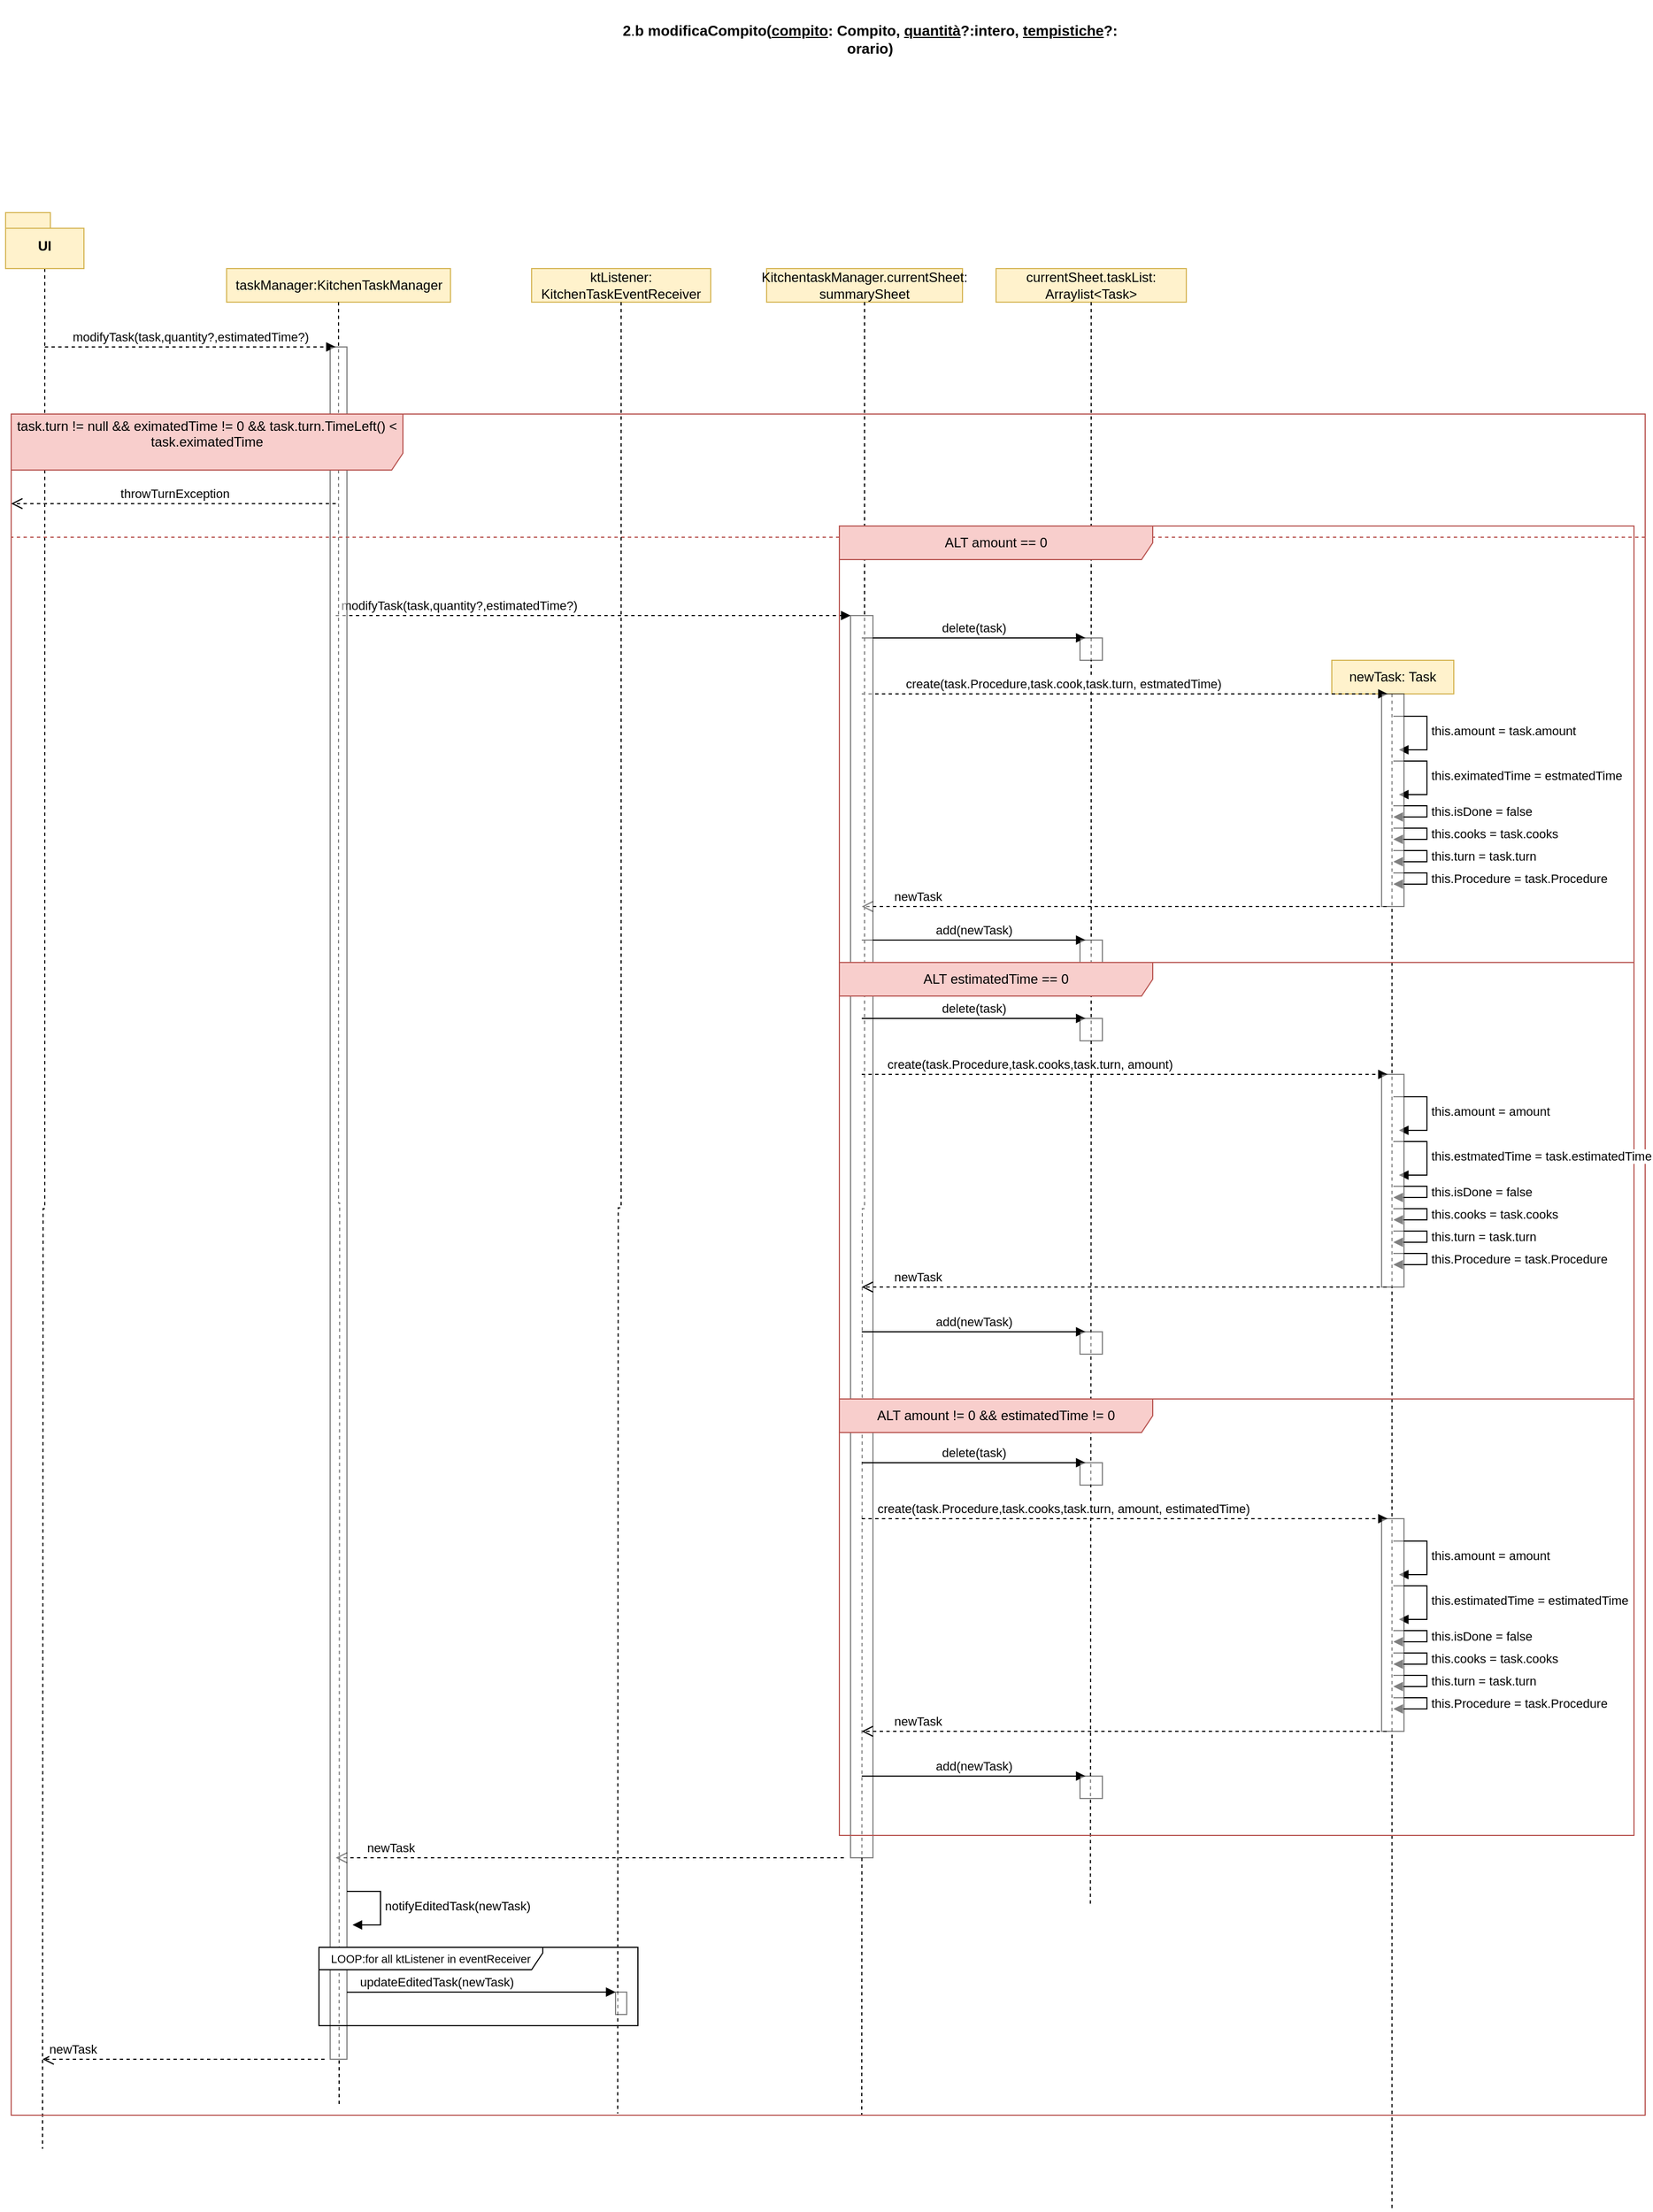 <mxfile version="21.2.8" type="device">
  <diagram name="Pagina-1" id="NmIh_6b_irG-wTIaZvqZ">
    <mxGraphModel dx="-825" dy="-293" grid="1" gridSize="10" guides="1" tooltips="1" connect="1" arrows="1" fold="1" page="1" pageScale="1" pageWidth="827" pageHeight="1169" math="0" shadow="0">
      <root>
        <mxCell id="0" />
        <mxCell id="1" parent="0" />
        <mxCell id="5aULAdpRLWZLNlmGa2F7-1" value="&lt;p style=&quot;margin-left: 18pt; font-size: 13px;&quot; class=&quot;MsoNormal&quot;&gt;&lt;b&gt;2&lt;/b&gt;.&lt;b&gt;&lt;span style=&quot;line-height: 107%;&quot;&gt;b modificaCompito(&lt;u&gt;compito&lt;/u&gt;: Compito, &lt;u&gt;quantità&lt;/u&gt;?:intero, &lt;u&gt;tempistiche&lt;/u&gt;?:&lt;br/&gt;orario)&lt;/span&gt;&lt;/b&gt;&lt;/p&gt;" style="text;html=1;align=center;verticalAlign=middle;resizable=0;points=[];autosize=1;strokeColor=none;fillColor=none;" parent="1" vertex="1">
          <mxGeometry x="2550" y="1810" width="490" height="70" as="geometry" />
        </mxCell>
        <mxCell id="5aULAdpRLWZLNlmGa2F7-2" style="edgeStyle=orthogonalEdgeStyle;rounded=0;orthogonalLoop=1;jettySize=auto;html=1;exitX=0.5;exitY=1;exitDx=0;exitDy=0;endArrow=none;endFill=0;dashed=1;exitPerimeter=0;" parent="1" source="5aULAdpRLWZLNlmGa2F7-3" edge="1">
          <mxGeometry relative="1" as="geometry">
            <mxPoint x="2068" y="3730" as="targetPoint" />
            <mxPoint x="2068" y="2250" as="sourcePoint" />
          </mxGeometry>
        </mxCell>
        <mxCell id="5aULAdpRLWZLNlmGa2F7-3" value="UI" style="shape=folder;fontStyle=1;spacingTop=10;tabWidth=40;tabHeight=14;tabPosition=left;html=1;whiteSpace=wrap;fillColor=#fff2cc;strokeColor=#d6b656;" parent="1" vertex="1">
          <mxGeometry x="2035" y="2000" width="70" height="50" as="geometry" />
        </mxCell>
        <mxCell id="5aULAdpRLWZLNlmGa2F7-4" value="taskManager:KitchenTaskManager" style="html=1;whiteSpace=wrap;fillColor=#fff2cc;strokeColor=#d6b656;" parent="1" vertex="1">
          <mxGeometry x="2232.5" y="2050" width="200" height="30" as="geometry" />
        </mxCell>
        <mxCell id="5aULAdpRLWZLNlmGa2F7-5" style="edgeStyle=orthogonalEdgeStyle;rounded=0;orthogonalLoop=1;jettySize=auto;html=1;exitX=0.5;exitY=1;exitDx=0;exitDy=0;endArrow=none;endFill=0;dashed=1;" parent="1" edge="1" source="5aULAdpRLWZLNlmGa2F7-4">
          <mxGeometry relative="1" as="geometry">
            <mxPoint x="2333" y="3690" as="targetPoint" />
            <mxPoint x="2332.5" y="2160" as="sourcePoint" />
          </mxGeometry>
        </mxCell>
        <mxCell id="5aULAdpRLWZLNlmGa2F7-6" value="ktListener: KitchenTaskEventReceiver" style="html=1;whiteSpace=wrap;fillColor=#fff2cc;strokeColor=#d6b656;" parent="1" vertex="1">
          <mxGeometry x="2505" y="2050" width="160" height="30" as="geometry" />
        </mxCell>
        <mxCell id="5aULAdpRLWZLNlmGa2F7-8" value="newTask: Task" style="html=1;whiteSpace=wrap;fillColor=#fff2cc;strokeColor=#d6b656;" parent="1" vertex="1">
          <mxGeometry x="3220" y="2400" width="109" height="30" as="geometry" />
        </mxCell>
        <mxCell id="5aULAdpRLWZLNlmGa2F7-9" style="edgeStyle=orthogonalEdgeStyle;rounded=0;orthogonalLoop=1;jettySize=auto;html=1;exitX=0.5;exitY=1;exitDx=0;exitDy=0;endArrow=none;endFill=0;dashed=1;entryX=0.02;entryY=1.003;entryDx=0;entryDy=0;entryPerimeter=0;exitPerimeter=0;" parent="1" edge="1">
          <mxGeometry relative="1" as="geometry">
            <mxPoint x="3273.79" y="3784" as="targetPoint" />
            <mxPoint x="3273.79" y="2430" as="sourcePoint" />
          </mxGeometry>
        </mxCell>
        <mxCell id="5aULAdpRLWZLNlmGa2F7-10" value="currentSheet.taskList: Arraylist&amp;lt;Task&amp;gt;" style="html=1;whiteSpace=wrap;fillColor=#fff2cc;strokeColor=#d6b656;" parent="1" vertex="1">
          <mxGeometry x="2920" y="2050" width="170" height="30" as="geometry" />
        </mxCell>
        <mxCell id="5aULAdpRLWZLNlmGa2F7-11" style="edgeStyle=orthogonalEdgeStyle;rounded=0;orthogonalLoop=1;jettySize=auto;html=1;exitX=0.5;exitY=1;exitDx=0;exitDy=0;endArrow=none;endFill=0;dashed=1;entryX=0.02;entryY=1.003;entryDx=0;entryDy=0;entryPerimeter=0;" parent="1" edge="1" source="5aULAdpRLWZLNlmGa2F7-10">
          <mxGeometry relative="1" as="geometry">
            <mxPoint x="3004.29" y="3514" as="targetPoint" />
            <mxPoint x="3004.29" y="2160" as="sourcePoint" />
          </mxGeometry>
        </mxCell>
        <mxCell id="5aULAdpRLWZLNlmGa2F7-12" value="KitchentaskManager.currentSheet: summarySheet" style="html=1;whiteSpace=wrap;fillColor=#fff2cc;strokeColor=#d6b656;" parent="1" vertex="1">
          <mxGeometry x="2715" y="2050" width="175" height="30" as="geometry" />
        </mxCell>
        <mxCell id="5aULAdpRLWZLNlmGa2F7-13" style="edgeStyle=orthogonalEdgeStyle;rounded=0;orthogonalLoop=1;jettySize=auto;html=1;exitX=0.5;exitY=1;exitDx=0;exitDy=0;endArrow=none;endFill=0;dashed=1;" parent="1" edge="1" source="5aULAdpRLWZLNlmGa2F7-12">
          <mxGeometry relative="1" as="geometry">
            <mxPoint x="2800" y="3700" as="targetPoint" />
            <mxPoint x="2800" y="2158.5" as="sourcePoint" />
          </mxGeometry>
        </mxCell>
        <mxCell id="5aULAdpRLWZLNlmGa2F7-14" value="modifyTask(task,quantity?,estimatedTime?)" style="html=1;verticalAlign=bottom;endArrow=block;edgeStyle=elbowEdgeStyle;elbow=vertical;curved=0;rounded=0;dashed=1;" parent="1" edge="1">
          <mxGeometry width="80" relative="1" as="geometry">
            <mxPoint x="2070" y="2120" as="sourcePoint" />
            <mxPoint x="2330" y="2120" as="targetPoint" />
          </mxGeometry>
        </mxCell>
        <mxCell id="5aULAdpRLWZLNlmGa2F7-15" value="modifyTask(task,quantity?,estimatedTime?)" style="html=1;verticalAlign=bottom;endArrow=block;edgeStyle=elbowEdgeStyle;elbow=vertical;curved=0;rounded=0;dashed=1;" parent="1" edge="1">
          <mxGeometry x="-0.521" width="80" relative="1" as="geometry">
            <mxPoint x="2330" y="2360" as="sourcePoint" />
            <mxPoint x="2790" y="2360" as="targetPoint" />
            <mxPoint as="offset" />
          </mxGeometry>
        </mxCell>
        <mxCell id="5aULAdpRLWZLNlmGa2F7-16" value="delete(task)" style="html=1;verticalAlign=bottom;endArrow=block;edgeStyle=elbowEdgeStyle;elbow=vertical;curved=0;rounded=0;" parent="1" edge="1">
          <mxGeometry width="80" relative="1" as="geometry">
            <mxPoint x="2800" y="2380" as="sourcePoint" />
            <mxPoint x="3000" y="2380" as="targetPoint" />
          </mxGeometry>
        </mxCell>
        <mxCell id="5aULAdpRLWZLNlmGa2F7-17" value="create(task.Procedure,task.cook,task.turn, estmatedTime)" style="html=1;verticalAlign=bottom;endArrow=block;edgeStyle=elbowEdgeStyle;elbow=vertical;curved=0;rounded=0;dashed=1;" parent="1" edge="1">
          <mxGeometry x="-0.234" width="80" relative="1" as="geometry">
            <mxPoint x="2800" y="2430" as="sourcePoint" />
            <mxPoint x="3270" y="2430" as="targetPoint" />
            <mxPoint as="offset" />
          </mxGeometry>
        </mxCell>
        <mxCell id="5aULAdpRLWZLNlmGa2F7-18" value="this.amount = task.amount" style="html=1;align=left;spacingLeft=2;endArrow=block;rounded=0;edgeStyle=orthogonalEdgeStyle;curved=0;rounded=0;" parent="1" edge="1">
          <mxGeometry x="0.015" relative="1" as="geometry">
            <mxPoint x="3275" y="2450" as="sourcePoint" />
            <Array as="points">
              <mxPoint x="3305" y="2480" />
            </Array>
            <mxPoint x="3280" y="2480.0" as="targetPoint" />
            <mxPoint as="offset" />
          </mxGeometry>
        </mxCell>
        <mxCell id="5aULAdpRLWZLNlmGa2F7-19" value="this.eximatedTime = estmatedTime" style="html=1;align=left;spacingLeft=2;endArrow=block;rounded=0;edgeStyle=orthogonalEdgeStyle;curved=0;rounded=0;" parent="1" edge="1">
          <mxGeometry x="0.003" relative="1" as="geometry">
            <mxPoint x="3275" y="2490" as="sourcePoint" />
            <Array as="points">
              <mxPoint x="3305" y="2520" />
            </Array>
            <mxPoint x="3280" y="2520.0" as="targetPoint" />
            <mxPoint as="offset" />
          </mxGeometry>
        </mxCell>
        <mxCell id="5aULAdpRLWZLNlmGa2F7-20" value="this.isDone = false" style="html=1;align=left;spacingLeft=2;endArrow=block;rounded=0;edgeStyle=orthogonalEdgeStyle;curved=0;rounded=0;" parent="1" edge="1">
          <mxGeometry relative="1" as="geometry">
            <mxPoint x="3275" y="2530" as="sourcePoint" />
            <Array as="points">
              <mxPoint x="3305" y="2530" />
              <mxPoint x="3305" y="2540" />
              <mxPoint x="3280" y="2540" />
            </Array>
            <mxPoint x="3275" y="2540" as="targetPoint" />
          </mxGeometry>
        </mxCell>
        <mxCell id="5aULAdpRLWZLNlmGa2F7-21" value="this.cooks = task.cooks" style="html=1;align=left;spacingLeft=2;endArrow=block;rounded=0;edgeStyle=orthogonalEdgeStyle;curved=0;rounded=0;" parent="1" edge="1">
          <mxGeometry relative="1" as="geometry">
            <mxPoint x="3275" y="2550" as="sourcePoint" />
            <Array as="points">
              <mxPoint x="3305" y="2550" />
              <mxPoint x="3305" y="2560" />
              <mxPoint x="3280" y="2560" />
            </Array>
            <mxPoint x="3275" y="2560" as="targetPoint" />
          </mxGeometry>
        </mxCell>
        <mxCell id="5aULAdpRLWZLNlmGa2F7-22" value="this.turn = task.turn" style="html=1;align=left;spacingLeft=2;endArrow=block;rounded=0;edgeStyle=orthogonalEdgeStyle;curved=0;rounded=0;" parent="1" edge="1">
          <mxGeometry relative="1" as="geometry">
            <mxPoint x="3275" y="2570" as="sourcePoint" />
            <Array as="points">
              <mxPoint x="3305" y="2570" />
              <mxPoint x="3305" y="2580" />
              <mxPoint x="3280" y="2580" />
            </Array>
            <mxPoint x="3275" y="2580" as="targetPoint" />
          </mxGeometry>
        </mxCell>
        <mxCell id="5aULAdpRLWZLNlmGa2F7-23" value="this.Procedure = task.Procedure" style="html=1;align=left;spacingLeft=2;endArrow=block;rounded=0;edgeStyle=orthogonalEdgeStyle;curved=0;rounded=0;" parent="1" edge="1">
          <mxGeometry relative="1" as="geometry">
            <mxPoint x="3275" y="2590" as="sourcePoint" />
            <Array as="points">
              <mxPoint x="3305" y="2590" />
              <mxPoint x="3305" y="2600" />
              <mxPoint x="3280" y="2600" />
            </Array>
            <mxPoint x="3275" y="2600" as="targetPoint" />
          </mxGeometry>
        </mxCell>
        <mxCell id="5aULAdpRLWZLNlmGa2F7-24" value="newTask" style="html=1;verticalAlign=bottom;endArrow=open;dashed=1;endSize=8;edgeStyle=elbowEdgeStyle;elbow=vertical;curved=0;rounded=0;" parent="1" edge="1">
          <mxGeometry x="0.786" relative="1" as="geometry">
            <mxPoint x="3269" y="2620" as="sourcePoint" />
            <mxPoint x="2800" y="2620" as="targetPoint" />
            <mxPoint as="offset" />
          </mxGeometry>
        </mxCell>
        <mxCell id="5aULAdpRLWZLNlmGa2F7-25" value="add(newTask)" style="html=1;verticalAlign=bottom;endArrow=block;edgeStyle=elbowEdgeStyle;elbow=vertical;curved=0;rounded=0;" parent="1" edge="1">
          <mxGeometry width="80" relative="1" as="geometry">
            <mxPoint x="2800" y="2650" as="sourcePoint" />
            <mxPoint x="3000" y="2650" as="targetPoint" />
          </mxGeometry>
        </mxCell>
        <mxCell id="5aULAdpRLWZLNlmGa2F7-26" value="" style="html=1;points=[];perimeter=orthogonalPerimeter;outlineConnect=0;targetShapes=umlLifeline;portConstraint=eastwest;newEdgeStyle={&quot;edgeStyle&quot;:&quot;elbowEdgeStyle&quot;,&quot;elbow&quot;:&quot;vertical&quot;,&quot;curved&quot;:0,&quot;rounded&quot;:0};shadow=0;imageAspect=1;fillOpacity=50;strokeOpacity=50;" parent="1" vertex="1">
          <mxGeometry x="2790" y="2360" width="20" height="1110" as="geometry" />
        </mxCell>
        <mxCell id="5aULAdpRLWZLNlmGa2F7-27" value="" style="html=1;points=[];perimeter=orthogonalPerimeter;outlineConnect=0;targetShapes=umlLifeline;portConstraint=eastwest;newEdgeStyle={&quot;edgeStyle&quot;:&quot;elbowEdgeStyle&quot;,&quot;elbow&quot;:&quot;vertical&quot;,&quot;curved&quot;:0,&quot;rounded&quot;:0};shadow=0;imageAspect=1;fillOpacity=50;strokeOpacity=50;" parent="1" vertex="1">
          <mxGeometry x="2995" y="2380" width="20" height="20" as="geometry" />
        </mxCell>
        <mxCell id="5aULAdpRLWZLNlmGa2F7-28" value="" style="html=1;points=[];perimeter=orthogonalPerimeter;outlineConnect=0;targetShapes=umlLifeline;portConstraint=eastwest;newEdgeStyle={&quot;edgeStyle&quot;:&quot;elbowEdgeStyle&quot;,&quot;elbow&quot;:&quot;vertical&quot;,&quot;curved&quot;:0,&quot;rounded&quot;:0};shadow=0;imageAspect=1;fillOpacity=50;strokeOpacity=50;" parent="1" vertex="1">
          <mxGeometry x="3264.5" y="2430" width="20" height="190" as="geometry" />
        </mxCell>
        <mxCell id="5aULAdpRLWZLNlmGa2F7-29" value="" style="html=1;points=[];perimeter=orthogonalPerimeter;outlineConnect=0;targetShapes=umlLifeline;portConstraint=eastwest;newEdgeStyle={&quot;edgeStyle&quot;:&quot;elbowEdgeStyle&quot;,&quot;elbow&quot;:&quot;vertical&quot;,&quot;curved&quot;:0,&quot;rounded&quot;:0};shadow=0;imageAspect=1;fillOpacity=50;strokeOpacity=50;" parent="1" vertex="1">
          <mxGeometry x="2995" y="2650" width="20" height="20" as="geometry" />
        </mxCell>
        <mxCell id="5aULAdpRLWZLNlmGa2F7-30" value="newTask" style="html=1;verticalAlign=bottom;endArrow=open;dashed=1;endSize=8;edgeStyle=elbowEdgeStyle;elbow=vertical;curved=0;rounded=0;" parent="1" edge="1">
          <mxGeometry x="0.786" relative="1" as="geometry">
            <mxPoint x="2784" y="3470" as="sourcePoint" />
            <mxPoint x="2330" y="3470" as="targetPoint" />
            <mxPoint as="offset" />
          </mxGeometry>
        </mxCell>
        <mxCell id="5aULAdpRLWZLNlmGa2F7-31" value="" style="html=1;points=[];perimeter=orthogonalPerimeter;outlineConnect=0;targetShapes=umlLifeline;portConstraint=eastwest;newEdgeStyle={&quot;edgeStyle&quot;:&quot;elbowEdgeStyle&quot;,&quot;elbow&quot;:&quot;vertical&quot;,&quot;curved&quot;:0,&quot;rounded&quot;:0};shadow=0;imageAspect=1;fillOpacity=50;strokeOpacity=50;" parent="1" vertex="1">
          <mxGeometry x="2325" y="2120" width="15" height="1530" as="geometry" />
        </mxCell>
        <mxCell id="5aULAdpRLWZLNlmGa2F7-32" value="&lt;font style=&quot;font-size: 10px;&quot;&gt;LOOP:for all ktListener in eventReceiver&lt;/font&gt;" style="shape=umlFrame;whiteSpace=wrap;html=1;pointerEvents=0;width=200;height=20;" parent="1" vertex="1">
          <mxGeometry x="2315" y="3550" width="285" height="70" as="geometry" />
        </mxCell>
        <mxCell id="5aULAdpRLWZLNlmGa2F7-33" value="notifyEditedTask(newTask)" style="html=1;align=left;spacingLeft=2;endArrow=block;rounded=0;edgeStyle=orthogonalEdgeStyle;curved=0;rounded=0;" parent="1" edge="1">
          <mxGeometry relative="1" as="geometry">
            <mxPoint x="2340" y="3500" as="sourcePoint" />
            <Array as="points">
              <mxPoint x="2370" y="3530" />
            </Array>
            <mxPoint x="2345" y="3530.0" as="targetPoint" />
          </mxGeometry>
        </mxCell>
        <mxCell id="5aULAdpRLWZLNlmGa2F7-34" value="updateEditedTask(newTask)" style="html=1;verticalAlign=bottom;endArrow=block;edgeStyle=elbowEdgeStyle;elbow=vertical;curved=0;rounded=0;" parent="1" edge="1">
          <mxGeometry x="-0.333" width="80" relative="1" as="geometry">
            <mxPoint x="2340" y="3590.07" as="sourcePoint" />
            <mxPoint x="2580" y="3590" as="targetPoint" />
            <mxPoint as="offset" />
          </mxGeometry>
        </mxCell>
        <mxCell id="5aULAdpRLWZLNlmGa2F7-35" value="newTask" style="html=1;verticalAlign=bottom;endArrow=open;dashed=1;endSize=8;edgeStyle=elbowEdgeStyle;elbow=vertical;curved=0;rounded=0;" parent="1" edge="1">
          <mxGeometry x="0.786" relative="1" as="geometry">
            <mxPoint x="2320" y="3650" as="sourcePoint" />
            <mxPoint x="2068" y="3650" as="targetPoint" />
            <mxPoint as="offset" />
          </mxGeometry>
        </mxCell>
        <mxCell id="5aULAdpRLWZLNlmGa2F7-36" value="task.turn != null &amp;amp;&amp;amp; eximatedTime != 0 &amp;amp;&amp;amp; task.turn.TimeLeft() &amp;lt; task.eximatedTime&lt;br&gt;&amp;nbsp;" style="shape=umlFrame;whiteSpace=wrap;html=1;pointerEvents=0;width=350;height=50;fillColor=#f8cecc;strokeColor=#b85450;" parent="1" vertex="1">
          <mxGeometry x="2040" y="2180" width="1460" height="1520" as="geometry" />
        </mxCell>
        <mxCell id="5aULAdpRLWZLNlmGa2F7-37" value="" style="html=1;verticalAlign=bottom;endArrow=none;dashed=1;endSize=8;edgeStyle=elbowEdgeStyle;elbow=vertical;curved=0;rounded=0;exitX=1.001;exitY=0.072;exitDx=0;exitDy=0;exitPerimeter=0;fillColor=#f8cecc;strokeColor=#b85450;endFill=0;" parent="1" edge="1">
          <mxGeometry relative="1" as="geometry">
            <mxPoint x="3500" y="2308" as="sourcePoint" />
            <mxPoint x="2040" y="2308" as="targetPoint" />
            <Array as="points">
              <mxPoint x="2268" y="2290" />
            </Array>
          </mxGeometry>
        </mxCell>
        <mxCell id="5aULAdpRLWZLNlmGa2F7-38" value="throwTurnException" style="html=1;verticalAlign=bottom;endArrow=open;dashed=1;endSize=8;edgeStyle=elbowEdgeStyle;elbow=vertical;curved=0;rounded=0;" parent="1" edge="1">
          <mxGeometry x="-0.002" relative="1" as="geometry">
            <mxPoint x="2330" y="2260" as="sourcePoint" />
            <mxPoint x="2040" y="2260" as="targetPoint" />
            <mxPoint as="offset" />
          </mxGeometry>
        </mxCell>
        <mxCell id="PR2Z7RI3SIk-XtTBN8KS-1" value="ALT amount == 0" style="shape=umlFrame;whiteSpace=wrap;html=1;pointerEvents=0;width=280;height=30;fillColor=#f8cecc;strokeColor=#b85450;" parent="1" vertex="1">
          <mxGeometry x="2780" y="2280" width="710" height="390" as="geometry" />
        </mxCell>
        <mxCell id="PR2Z7RI3SIk-XtTBN8KS-2" value="ALT estimatedTime == 0" style="shape=umlFrame;whiteSpace=wrap;html=1;pointerEvents=0;width=280;height=30;fillColor=#f8cecc;strokeColor=#b85450;" parent="1" vertex="1">
          <mxGeometry x="2780" y="2670" width="710" height="390" as="geometry" />
        </mxCell>
        <mxCell id="PR2Z7RI3SIk-XtTBN8KS-3" value="ALT amount != 0 &amp;amp;&amp;amp; estimatedTime != 0" style="shape=umlFrame;whiteSpace=wrap;html=1;pointerEvents=0;width=280;height=30;fillColor=#f8cecc;strokeColor=#b85450;" parent="1" vertex="1">
          <mxGeometry x="2780" y="3060" width="710" height="390" as="geometry" />
        </mxCell>
        <mxCell id="PR2Z7RI3SIk-XtTBN8KS-4" value="delete(task)" style="html=1;verticalAlign=bottom;endArrow=block;edgeStyle=elbowEdgeStyle;elbow=vertical;curved=0;rounded=0;" parent="1" edge="1">
          <mxGeometry width="80" relative="1" as="geometry">
            <mxPoint x="2800" y="2720" as="sourcePoint" />
            <mxPoint x="3000" y="2720" as="targetPoint" />
          </mxGeometry>
        </mxCell>
        <mxCell id="PR2Z7RI3SIk-XtTBN8KS-5" value="create(task.Procedure,task.cooks,task.turn, amount)" style="html=1;verticalAlign=bottom;endArrow=block;edgeStyle=elbowEdgeStyle;elbow=vertical;curved=0;rounded=0;dashed=1;" parent="1" edge="1">
          <mxGeometry x="-0.361" width="80" relative="1" as="geometry">
            <mxPoint x="2800" y="2770" as="sourcePoint" />
            <mxPoint x="3270" y="2770" as="targetPoint" />
            <mxPoint as="offset" />
          </mxGeometry>
        </mxCell>
        <mxCell id="PR2Z7RI3SIk-XtTBN8KS-6" value="this.amount = amount" style="html=1;align=left;spacingLeft=2;endArrow=block;rounded=0;edgeStyle=orthogonalEdgeStyle;curved=0;rounded=0;" parent="1" edge="1">
          <mxGeometry relative="1" as="geometry">
            <mxPoint x="3275" y="2790" as="sourcePoint" />
            <Array as="points">
              <mxPoint x="3305" y="2820" />
            </Array>
            <mxPoint x="3280" y="2820.0" as="targetPoint" />
          </mxGeometry>
        </mxCell>
        <mxCell id="PR2Z7RI3SIk-XtTBN8KS-7" value="this.estmatedTime = task.estimatedTime" style="html=1;align=left;spacingLeft=2;endArrow=block;rounded=0;edgeStyle=orthogonalEdgeStyle;curved=0;rounded=0;" parent="1" edge="1">
          <mxGeometry relative="1" as="geometry">
            <mxPoint x="3275" y="2830" as="sourcePoint" />
            <Array as="points">
              <mxPoint x="3305" y="2860" />
            </Array>
            <mxPoint x="3280" y="2860.0" as="targetPoint" />
          </mxGeometry>
        </mxCell>
        <mxCell id="PR2Z7RI3SIk-XtTBN8KS-8" value="this.isDone = false" style="html=1;align=left;spacingLeft=2;endArrow=block;rounded=0;edgeStyle=orthogonalEdgeStyle;curved=0;rounded=0;" parent="1" edge="1">
          <mxGeometry relative="1" as="geometry">
            <mxPoint x="3275" y="2870" as="sourcePoint" />
            <Array as="points">
              <mxPoint x="3305" y="2870" />
              <mxPoint x="3305" y="2880" />
              <mxPoint x="3280" y="2880" />
            </Array>
            <mxPoint x="3275" y="2880" as="targetPoint" />
          </mxGeometry>
        </mxCell>
        <mxCell id="PR2Z7RI3SIk-XtTBN8KS-9" value="this.cooks = task.cooks" style="html=1;align=left;spacingLeft=2;endArrow=block;rounded=0;edgeStyle=orthogonalEdgeStyle;curved=0;rounded=0;" parent="1" edge="1">
          <mxGeometry relative="1" as="geometry">
            <mxPoint x="3275" y="2890" as="sourcePoint" />
            <Array as="points">
              <mxPoint x="3305" y="2890" />
              <mxPoint x="3305" y="2900" />
              <mxPoint x="3280" y="2900" />
            </Array>
            <mxPoint x="3275" y="2900" as="targetPoint" />
          </mxGeometry>
        </mxCell>
        <mxCell id="PR2Z7RI3SIk-XtTBN8KS-10" value="this.turn = task.turn" style="html=1;align=left;spacingLeft=2;endArrow=block;rounded=0;edgeStyle=orthogonalEdgeStyle;curved=0;rounded=0;" parent="1" edge="1">
          <mxGeometry relative="1" as="geometry">
            <mxPoint x="3275" y="2910" as="sourcePoint" />
            <Array as="points">
              <mxPoint x="3305" y="2910" />
              <mxPoint x="3305" y="2920" />
              <mxPoint x="3280" y="2920" />
            </Array>
            <mxPoint x="3275" y="2920" as="targetPoint" />
          </mxGeometry>
        </mxCell>
        <mxCell id="PR2Z7RI3SIk-XtTBN8KS-11" value="this.Procedure = task.Procedure" style="html=1;align=left;spacingLeft=2;endArrow=block;rounded=0;edgeStyle=orthogonalEdgeStyle;curved=0;rounded=0;" parent="1" edge="1">
          <mxGeometry relative="1" as="geometry">
            <mxPoint x="3275" y="2930" as="sourcePoint" />
            <Array as="points">
              <mxPoint x="3305" y="2930" />
              <mxPoint x="3305" y="2940" />
              <mxPoint x="3280" y="2940" />
            </Array>
            <mxPoint x="3275" y="2940" as="targetPoint" />
          </mxGeometry>
        </mxCell>
        <mxCell id="PR2Z7RI3SIk-XtTBN8KS-12" value="newTask" style="html=1;verticalAlign=bottom;endArrow=open;dashed=1;endSize=8;edgeStyle=elbowEdgeStyle;elbow=vertical;curved=0;rounded=0;" parent="1" edge="1">
          <mxGeometry x="0.786" relative="1" as="geometry">
            <mxPoint x="3269" y="2960" as="sourcePoint" />
            <mxPoint x="2800" y="2960" as="targetPoint" />
            <mxPoint as="offset" />
          </mxGeometry>
        </mxCell>
        <mxCell id="PR2Z7RI3SIk-XtTBN8KS-13" value="add(newTask)" style="html=1;verticalAlign=bottom;endArrow=block;edgeStyle=elbowEdgeStyle;elbow=vertical;curved=0;rounded=0;" parent="1" edge="1">
          <mxGeometry width="80" relative="1" as="geometry">
            <mxPoint x="2800" y="3000" as="sourcePoint" />
            <mxPoint x="3000" y="3000" as="targetPoint" />
          </mxGeometry>
        </mxCell>
        <mxCell id="PR2Z7RI3SIk-XtTBN8KS-15" value="" style="html=1;points=[];perimeter=orthogonalPerimeter;outlineConnect=0;targetShapes=umlLifeline;portConstraint=eastwest;newEdgeStyle={&quot;edgeStyle&quot;:&quot;elbowEdgeStyle&quot;,&quot;elbow&quot;:&quot;vertical&quot;,&quot;curved&quot;:0,&quot;rounded&quot;:0};shadow=0;imageAspect=1;fillOpacity=50;strokeOpacity=50;" parent="1" vertex="1">
          <mxGeometry x="2995" y="2720" width="20" height="20" as="geometry" />
        </mxCell>
        <mxCell id="PR2Z7RI3SIk-XtTBN8KS-16" value="" style="html=1;points=[];perimeter=orthogonalPerimeter;outlineConnect=0;targetShapes=umlLifeline;portConstraint=eastwest;newEdgeStyle={&quot;edgeStyle&quot;:&quot;elbowEdgeStyle&quot;,&quot;elbow&quot;:&quot;vertical&quot;,&quot;curved&quot;:0,&quot;rounded&quot;:0};shadow=0;imageAspect=1;fillOpacity=50;strokeOpacity=50;" parent="1" vertex="1">
          <mxGeometry x="3264.5" y="2770" width="20" height="190" as="geometry" />
        </mxCell>
        <mxCell id="PR2Z7RI3SIk-XtTBN8KS-17" value="" style="html=1;points=[];perimeter=orthogonalPerimeter;outlineConnect=0;targetShapes=umlLifeline;portConstraint=eastwest;newEdgeStyle={&quot;edgeStyle&quot;:&quot;elbowEdgeStyle&quot;,&quot;elbow&quot;:&quot;vertical&quot;,&quot;curved&quot;:0,&quot;rounded&quot;:0};shadow=0;imageAspect=1;fillOpacity=50;strokeOpacity=50;" parent="1" vertex="1">
          <mxGeometry x="2995" y="3000" width="20" height="20" as="geometry" />
        </mxCell>
        <mxCell id="PR2Z7RI3SIk-XtTBN8KS-20" value="delete(task)" style="html=1;verticalAlign=bottom;endArrow=block;edgeStyle=elbowEdgeStyle;elbow=vertical;curved=0;rounded=0;" parent="1" edge="1">
          <mxGeometry width="80" relative="1" as="geometry">
            <mxPoint x="2800" y="3117" as="sourcePoint" />
            <mxPoint x="3000" y="3117" as="targetPoint" />
          </mxGeometry>
        </mxCell>
        <mxCell id="PR2Z7RI3SIk-XtTBN8KS-21" value="create(task.Procedure,task.cooks,task.turn, amount, estimatedTime)" style="html=1;verticalAlign=bottom;endArrow=block;edgeStyle=elbowEdgeStyle;elbow=vertical;curved=0;rounded=0;dashed=1;" parent="1" edge="1">
          <mxGeometry x="-0.234" width="80" relative="1" as="geometry">
            <mxPoint x="2800" y="3167" as="sourcePoint" />
            <mxPoint x="3270" y="3167" as="targetPoint" />
            <mxPoint as="offset" />
          </mxGeometry>
        </mxCell>
        <mxCell id="PR2Z7RI3SIk-XtTBN8KS-22" value="this.amount = amount" style="html=1;align=left;spacingLeft=2;endArrow=block;rounded=0;edgeStyle=orthogonalEdgeStyle;curved=0;rounded=0;" parent="1" edge="1">
          <mxGeometry relative="1" as="geometry">
            <mxPoint x="3275" y="3187" as="sourcePoint" />
            <Array as="points">
              <mxPoint x="3305" y="3217" />
            </Array>
            <mxPoint x="3280" y="3217.0" as="targetPoint" />
          </mxGeometry>
        </mxCell>
        <mxCell id="PR2Z7RI3SIk-XtTBN8KS-23" value="this.estimatedTime = estimatedTime" style="html=1;align=left;spacingLeft=2;endArrow=block;rounded=0;edgeStyle=orthogonalEdgeStyle;curved=0;rounded=0;" parent="1" edge="1">
          <mxGeometry relative="1" as="geometry">
            <mxPoint x="3275" y="3227" as="sourcePoint" />
            <Array as="points">
              <mxPoint x="3305" y="3257" />
            </Array>
            <mxPoint x="3280" y="3257.0" as="targetPoint" />
          </mxGeometry>
        </mxCell>
        <mxCell id="PR2Z7RI3SIk-XtTBN8KS-24" value="this.isDone = false" style="html=1;align=left;spacingLeft=2;endArrow=block;rounded=0;edgeStyle=orthogonalEdgeStyle;curved=0;rounded=0;" parent="1" edge="1">
          <mxGeometry relative="1" as="geometry">
            <mxPoint x="3275" y="3267" as="sourcePoint" />
            <Array as="points">
              <mxPoint x="3305" y="3267" />
              <mxPoint x="3305" y="3277" />
              <mxPoint x="3280" y="3277" />
            </Array>
            <mxPoint x="3275" y="3277" as="targetPoint" />
          </mxGeometry>
        </mxCell>
        <mxCell id="PR2Z7RI3SIk-XtTBN8KS-25" value="this.cooks = task.cooks" style="html=1;align=left;spacingLeft=2;endArrow=block;rounded=0;edgeStyle=orthogonalEdgeStyle;curved=0;rounded=0;" parent="1" edge="1">
          <mxGeometry relative="1" as="geometry">
            <mxPoint x="3275" y="3287" as="sourcePoint" />
            <Array as="points">
              <mxPoint x="3305" y="3287" />
              <mxPoint x="3305" y="3297" />
              <mxPoint x="3280" y="3297" />
            </Array>
            <mxPoint x="3275" y="3297" as="targetPoint" />
          </mxGeometry>
        </mxCell>
        <mxCell id="PR2Z7RI3SIk-XtTBN8KS-26" value="this.turn = task.turn" style="html=1;align=left;spacingLeft=2;endArrow=block;rounded=0;edgeStyle=orthogonalEdgeStyle;curved=0;rounded=0;" parent="1" edge="1">
          <mxGeometry relative="1" as="geometry">
            <mxPoint x="3275" y="3307" as="sourcePoint" />
            <Array as="points">
              <mxPoint x="3305" y="3307" />
              <mxPoint x="3305" y="3317" />
              <mxPoint x="3280" y="3317" />
            </Array>
            <mxPoint x="3275" y="3317" as="targetPoint" />
          </mxGeometry>
        </mxCell>
        <mxCell id="PR2Z7RI3SIk-XtTBN8KS-27" value="this.Procedure = task.Procedure" style="html=1;align=left;spacingLeft=2;endArrow=block;rounded=0;edgeStyle=orthogonalEdgeStyle;curved=0;rounded=0;" parent="1" edge="1">
          <mxGeometry relative="1" as="geometry">
            <mxPoint x="3275" y="3327" as="sourcePoint" />
            <Array as="points">
              <mxPoint x="3305" y="3327" />
              <mxPoint x="3305" y="3337" />
              <mxPoint x="3280" y="3337" />
            </Array>
            <mxPoint x="3275" y="3337" as="targetPoint" />
          </mxGeometry>
        </mxCell>
        <mxCell id="PR2Z7RI3SIk-XtTBN8KS-28" value="newTask" style="html=1;verticalAlign=bottom;endArrow=open;dashed=1;endSize=8;edgeStyle=elbowEdgeStyle;elbow=vertical;curved=0;rounded=0;" parent="1" edge="1">
          <mxGeometry x="0.786" relative="1" as="geometry">
            <mxPoint x="3269" y="3357" as="sourcePoint" />
            <mxPoint x="2800" y="3357" as="targetPoint" />
            <mxPoint as="offset" />
          </mxGeometry>
        </mxCell>
        <mxCell id="PR2Z7RI3SIk-XtTBN8KS-29" value="add(newTask)" style="html=1;verticalAlign=bottom;endArrow=block;edgeStyle=elbowEdgeStyle;elbow=vertical;curved=0;rounded=0;" parent="1" edge="1">
          <mxGeometry width="80" relative="1" as="geometry">
            <mxPoint x="2800" y="3397" as="sourcePoint" />
            <mxPoint x="3000" y="3397" as="targetPoint" />
          </mxGeometry>
        </mxCell>
        <mxCell id="PR2Z7RI3SIk-XtTBN8KS-31" value="" style="html=1;points=[];perimeter=orthogonalPerimeter;outlineConnect=0;targetShapes=umlLifeline;portConstraint=eastwest;newEdgeStyle={&quot;edgeStyle&quot;:&quot;elbowEdgeStyle&quot;,&quot;elbow&quot;:&quot;vertical&quot;,&quot;curved&quot;:0,&quot;rounded&quot;:0};shadow=0;imageAspect=1;fillOpacity=50;strokeOpacity=50;" parent="1" vertex="1">
          <mxGeometry x="2995" y="3117" width="20" height="20" as="geometry" />
        </mxCell>
        <mxCell id="PR2Z7RI3SIk-XtTBN8KS-32" value="" style="html=1;points=[];perimeter=orthogonalPerimeter;outlineConnect=0;targetShapes=umlLifeline;portConstraint=eastwest;newEdgeStyle={&quot;edgeStyle&quot;:&quot;elbowEdgeStyle&quot;,&quot;elbow&quot;:&quot;vertical&quot;,&quot;curved&quot;:0,&quot;rounded&quot;:0};shadow=0;imageAspect=1;fillOpacity=50;strokeOpacity=50;" parent="1" vertex="1">
          <mxGeometry x="3264.5" y="3167" width="20" height="190" as="geometry" />
        </mxCell>
        <mxCell id="PR2Z7RI3SIk-XtTBN8KS-33" value="" style="html=1;points=[];perimeter=orthogonalPerimeter;outlineConnect=0;targetShapes=umlLifeline;portConstraint=eastwest;newEdgeStyle={&quot;edgeStyle&quot;:&quot;elbowEdgeStyle&quot;,&quot;elbow&quot;:&quot;vertical&quot;,&quot;curved&quot;:0,&quot;rounded&quot;:0};shadow=0;imageAspect=1;fillOpacity=50;strokeOpacity=50;" parent="1" vertex="1">
          <mxGeometry x="2995" y="3397" width="20" height="20" as="geometry" />
        </mxCell>
        <mxCell id="PR2Z7RI3SIk-XtTBN8KS-36" style="edgeStyle=orthogonalEdgeStyle;rounded=0;orthogonalLoop=1;jettySize=auto;html=1;exitX=0.5;exitY=1;exitDx=0;exitDy=0;endArrow=none;endFill=0;dashed=1;" parent="1" edge="1" source="5aULAdpRLWZLNlmGa2F7-6">
          <mxGeometry relative="1" as="geometry">
            <mxPoint x="2581.91" y="3698.5" as="targetPoint" />
            <mxPoint x="2581.91" y="2157" as="sourcePoint" />
          </mxGeometry>
        </mxCell>
        <mxCell id="PR2Z7RI3SIk-XtTBN8KS-37" value="" style="html=1;points=[];perimeter=orthogonalPerimeter;outlineConnect=0;targetShapes=umlLifeline;portConstraint=eastwest;newEdgeStyle={&quot;edgeStyle&quot;:&quot;elbowEdgeStyle&quot;,&quot;elbow&quot;:&quot;vertical&quot;,&quot;curved&quot;:0,&quot;rounded&quot;:0};shadow=0;imageAspect=1;fillOpacity=50;strokeOpacity=50;" parent="1" vertex="1">
          <mxGeometry x="2580" y="3590" width="10" height="20" as="geometry" />
        </mxCell>
      </root>
    </mxGraphModel>
  </diagram>
</mxfile>
